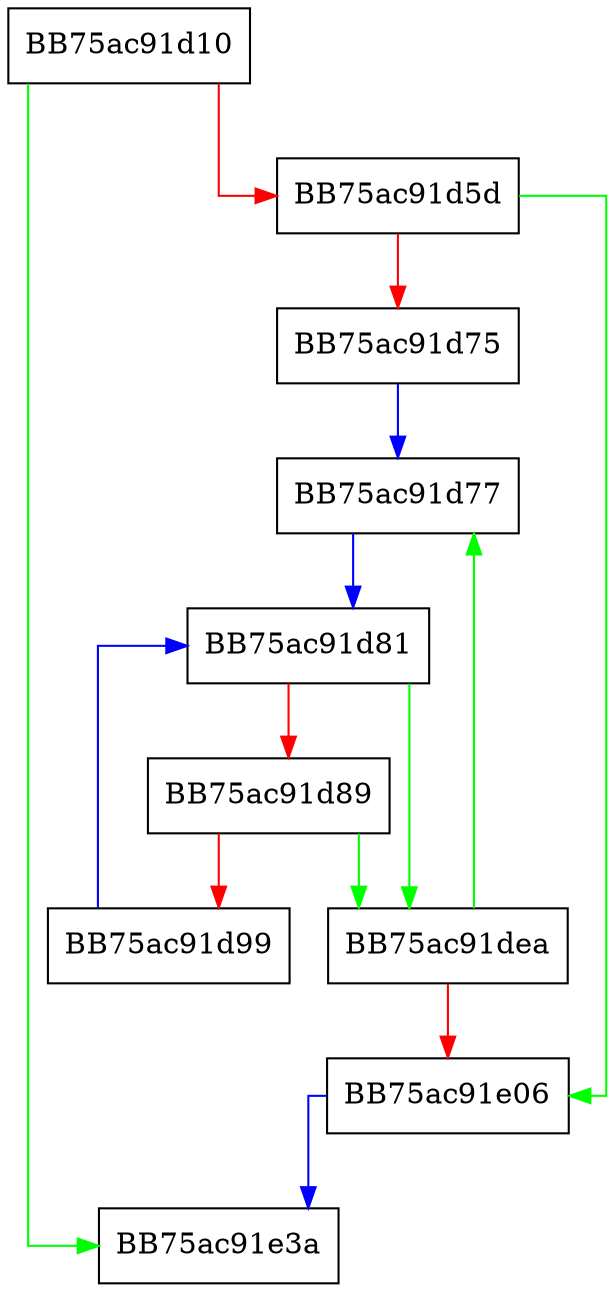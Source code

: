 digraph rehash {
  node [shape="box"];
  graph [splines=ortho];
  BB75ac91d10 -> BB75ac91e3a [color="green"];
  BB75ac91d10 -> BB75ac91d5d [color="red"];
  BB75ac91d5d -> BB75ac91e06 [color="green"];
  BB75ac91d5d -> BB75ac91d75 [color="red"];
  BB75ac91d75 -> BB75ac91d77 [color="blue"];
  BB75ac91d77 -> BB75ac91d81 [color="blue"];
  BB75ac91d81 -> BB75ac91dea [color="green"];
  BB75ac91d81 -> BB75ac91d89 [color="red"];
  BB75ac91d89 -> BB75ac91dea [color="green"];
  BB75ac91d89 -> BB75ac91d99 [color="red"];
  BB75ac91d99 -> BB75ac91d81 [color="blue"];
  BB75ac91dea -> BB75ac91d77 [color="green"];
  BB75ac91dea -> BB75ac91e06 [color="red"];
  BB75ac91e06 -> BB75ac91e3a [color="blue"];
}